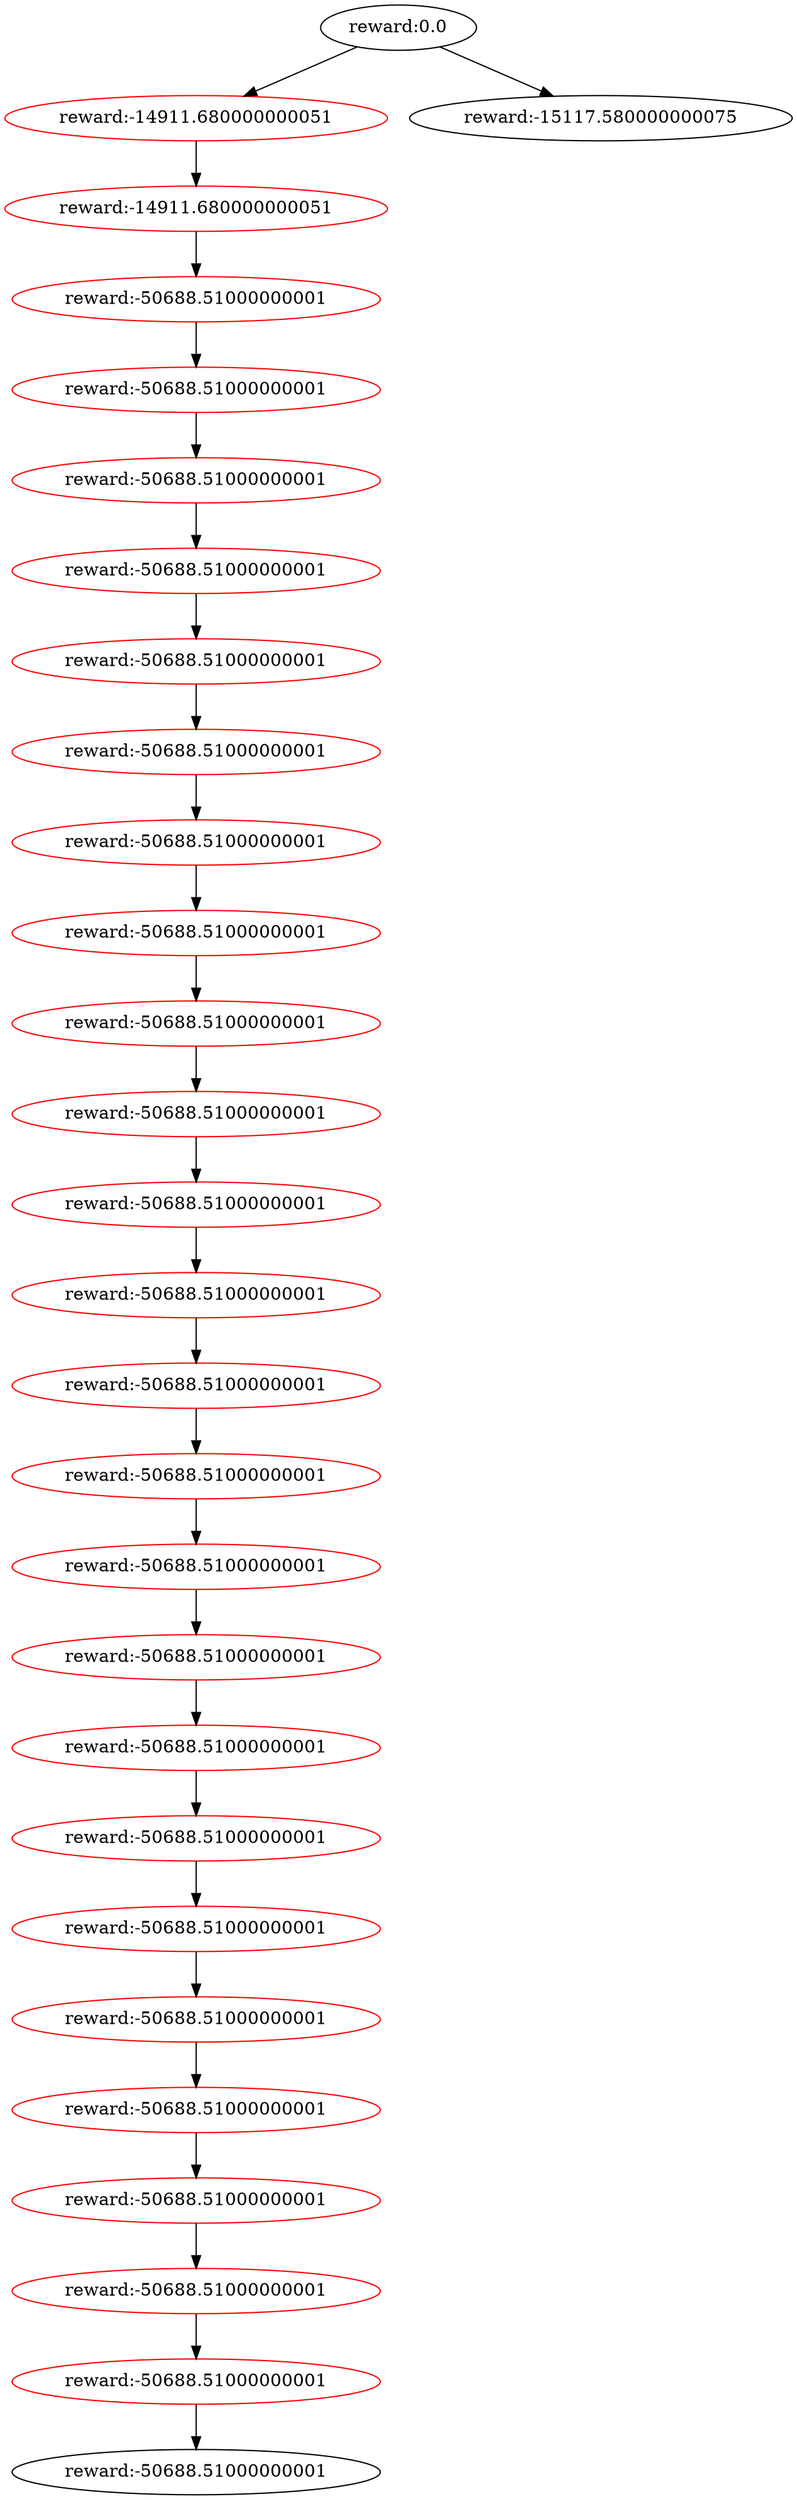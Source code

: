 digraph G {
	node1 [label="reward:0.0"]
	node2 [label="reward:-14911.680000000051" color=red]
	node1 -> node2
	node3 [label="reward:-14911.680000000051" color=red]
	node2 -> node3
	node4 [label="reward:-50688.51000000001" color=red]
	node3 -> node4
	node5 [label="reward:-50688.51000000001" color=red]
	node4 -> node5
	node6 [label="reward:-50688.51000000001" color=red]
	node5 -> node6
	node7 [label="reward:-50688.51000000001" color=red]
	node6 -> node7
	node8 [label="reward:-50688.51000000001" color=red]
	node7 -> node8
	node9 [label="reward:-50688.51000000001" color=red]
	node8 -> node9
	node10 [label="reward:-50688.51000000001" color=red]
	node9 -> node10
	node11 [label="reward:-50688.51000000001" color=red]
	node10 -> node11
	node12 [label="reward:-50688.51000000001" color=red]
	node11 -> node12
	node13 [label="reward:-50688.51000000001" color=red]
	node12 -> node13
	node14 [label="reward:-50688.51000000001" color=red]
	node13 -> node14
	node15 [label="reward:-50688.51000000001" color=red]
	node14 -> node15
	node16 [label="reward:-50688.51000000001" color=red]
	node15 -> node16
	node17 [label="reward:-50688.51000000001" color=red]
	node16 -> node17
	node18 [label="reward:-50688.51000000001" color=red]
	node17 -> node18
	node19 [label="reward:-50688.51000000001" color=red]
	node18 -> node19
	node20 [label="reward:-50688.51000000001" color=red]
	node19 -> node20
	node21 [label="reward:-50688.51000000001" color=red]
	node20 -> node21
	node22 [label="reward:-50688.51000000001" color=red]
	node21 -> node22
	node23 [label="reward:-50688.51000000001" color=red]
	node22 -> node23
	node24 [label="reward:-50688.51000000001" color=red]
	node23 -> node24
	node25 [label="reward:-50688.51000000001" color=red]
	node24 -> node25
	node26 [label="reward:-50688.51000000001" color=red]
	node25 -> node26
	node27 [label="reward:-50688.51000000001" color=red]
	node26 -> node27
	node28 [label="reward:-50688.51000000001"]
	node27 -> node28
	node29 [label="reward:-15117.580000000075"]
	node1 -> node29
}

